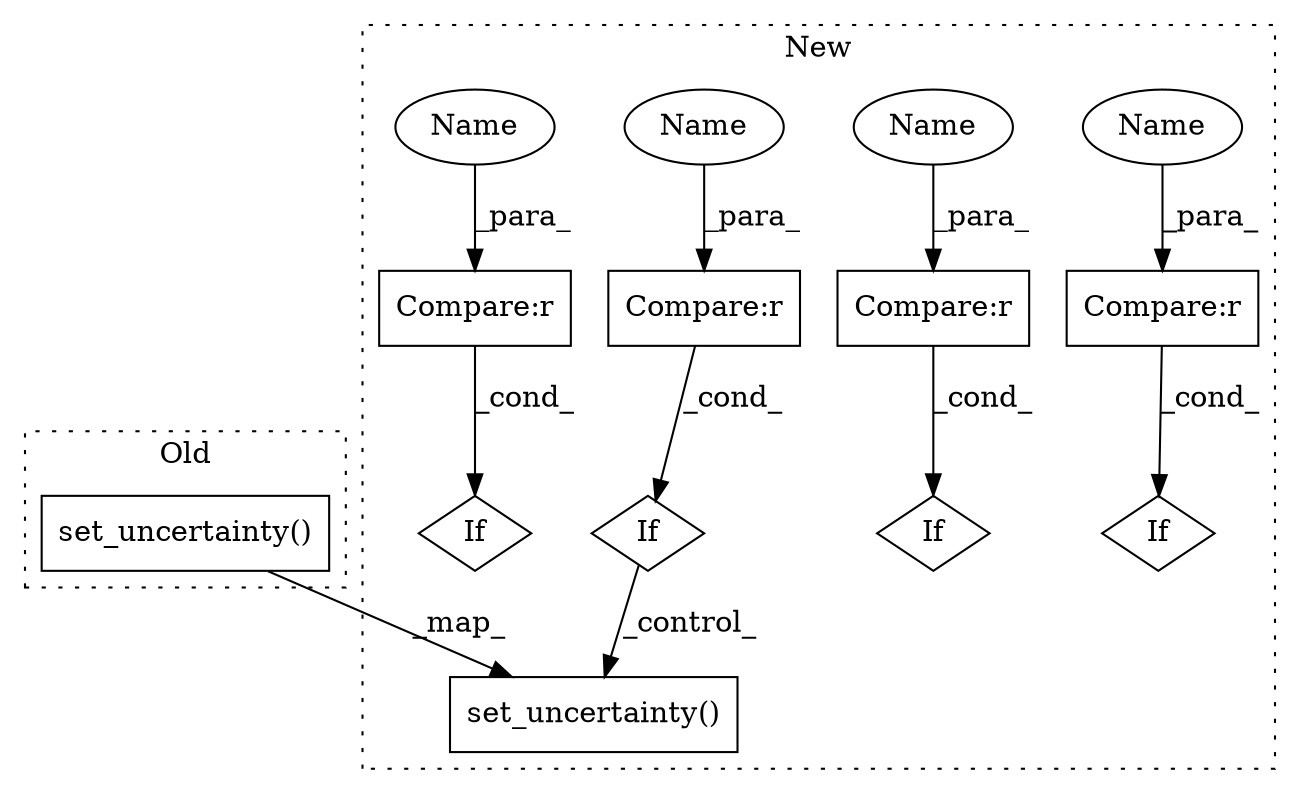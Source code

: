 digraph G {
subgraph cluster0 {
1 [label="set_uncertainty()" a="75" s="3525,3595" l="27,51" shape="box"];
label = "Old";
style="dotted";
}
subgraph cluster1 {
2 [label="set_uncertainty()" a="75" s="3614,3684" l="27,25" shape="box"];
3 [label="If" a="96" s="3567" l="3" shape="diamond"];
4 [label="Compare:r" a="40" s="3570" l="30" shape="box"];
5 [label="Compare:r" a="40" s="3849" l="32" shape="box"];
6 [label="If" a="96" s="3846" l="3" shape="diamond"];
7 [label="Compare:r" a="40" s="3721" l="26" shape="box"];
8 [label="If" a="96" s="3718" l="3" shape="diamond"];
9 [label="Compare:r" a="40" s="3446" l="24" shape="box"];
10 [label="If" a="96" s="3443" l="3" shape="diamond"];
11 [label="Name" a="87" s="3743" l="4" shape="ellipse"];
12 [label="Name" a="87" s="3877" l="4" shape="ellipse"];
13 [label="Name" a="87" s="3596" l="4" shape="ellipse"];
14 [label="Name" a="87" s="3466" l="4" shape="ellipse"];
label = "New";
style="dotted";
}
1 -> 2 [label="_map_"];
3 -> 2 [label="_control_"];
4 -> 3 [label="_cond_"];
5 -> 6 [label="_cond_"];
7 -> 8 [label="_cond_"];
9 -> 10 [label="_cond_"];
11 -> 7 [label="_para_"];
12 -> 5 [label="_para_"];
13 -> 4 [label="_para_"];
14 -> 9 [label="_para_"];
}